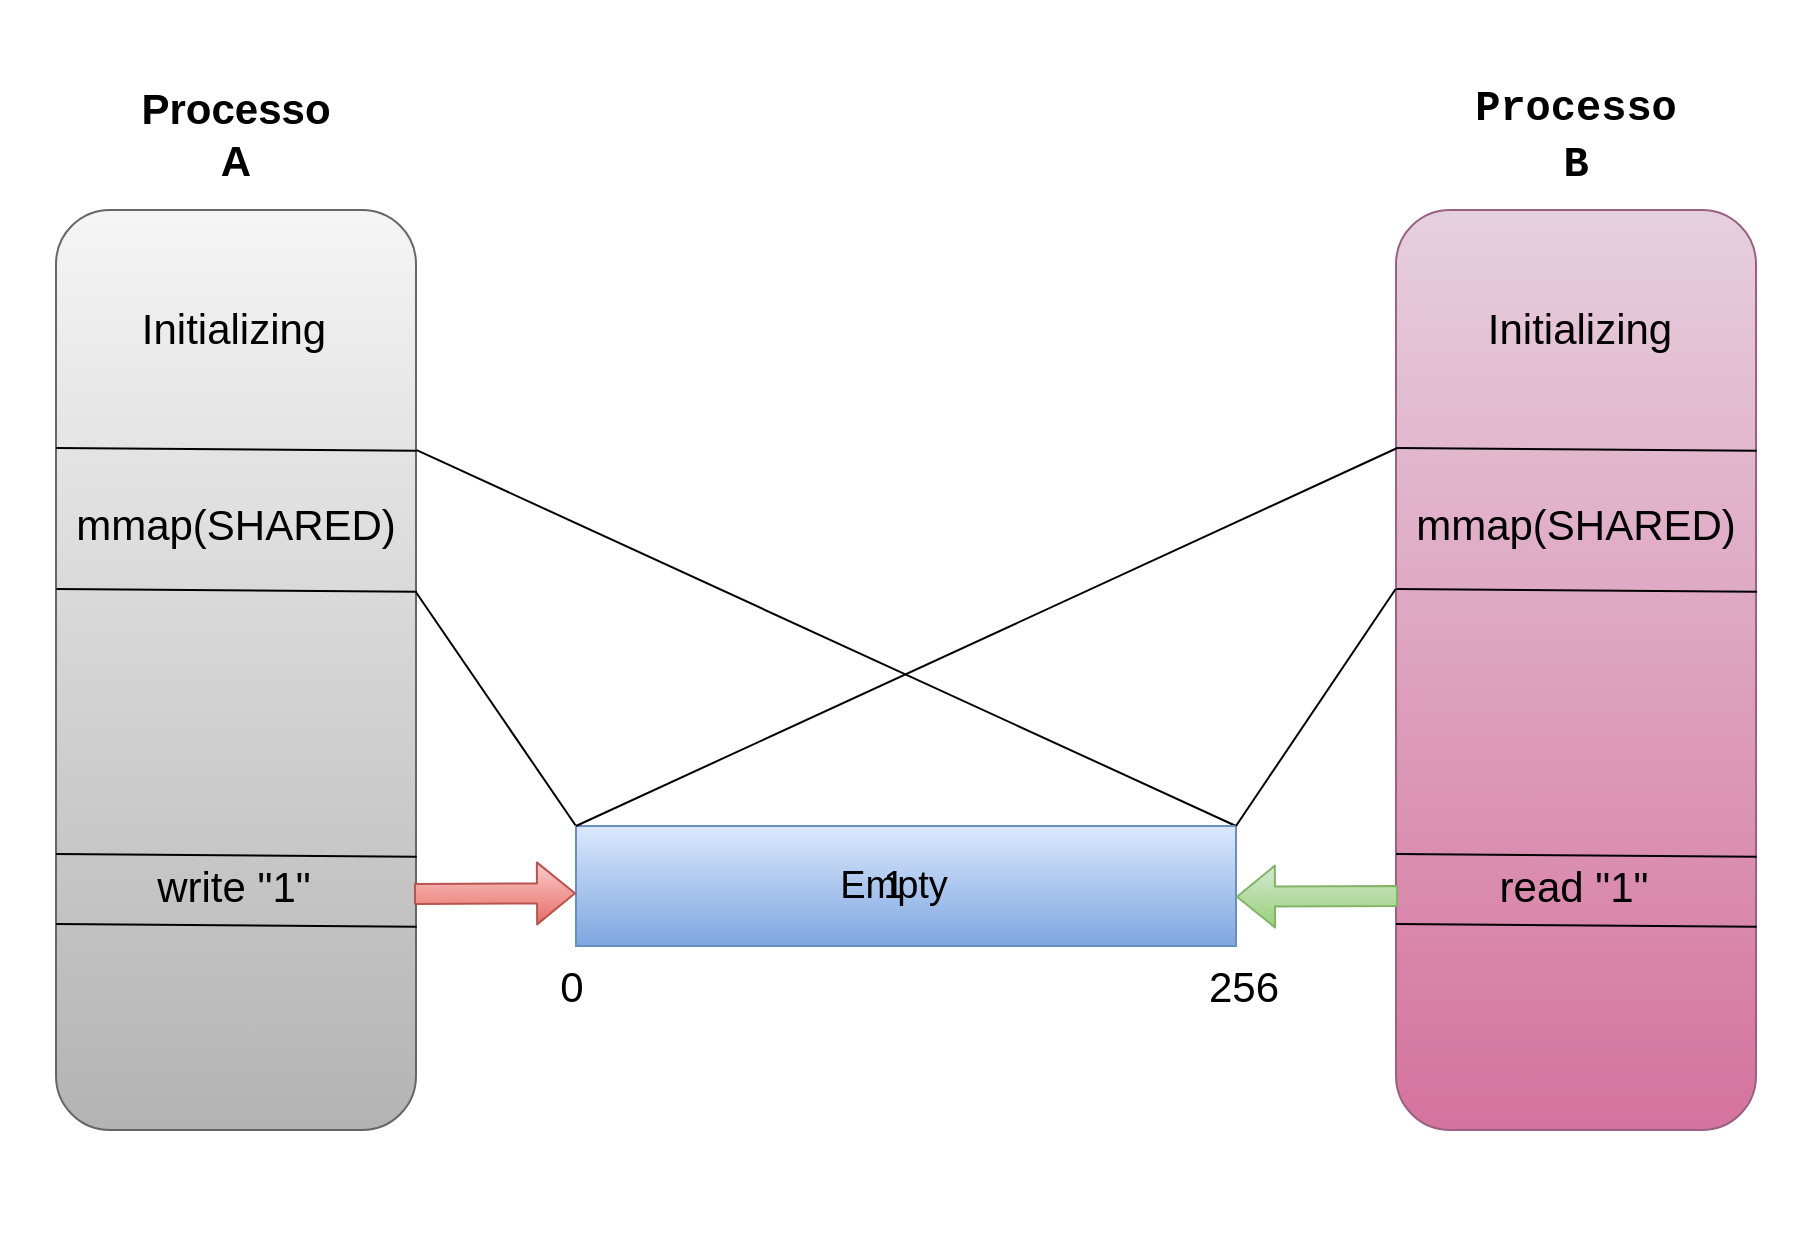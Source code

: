 <mxfile version="14.6.1" type="device"><diagram id="QEYXztP8W3HTB2axsjrk" name="Page-1"><mxGraphModel dx="1185" dy="660" grid="1" gridSize="7" guides="1" tooltips="1" connect="1" arrows="1" fold="1" page="1" pageScale="1" pageWidth="1100" pageHeight="850" math="0" shadow="0"><root><UserObject label="" animation="show yFC99dFlZvuHwCUpiKbu-319 fade&#10;show yFC99dFlZvuHwCUpiKbu-321 fade &#10;show yFC99dFlZvuHwCUpiKbu-327 fade&#10;show yFC99dFlZvuHwCUpiKbu-326 fade&#10;show yFC99dFlZvuHwCUpiKbu-320 fade&#10;wait 700&#10;show yFC99dFlZvuHwCUpiKbu-333 fade&#10;wait 700&#10;show yFC99dFlZvuHwCUpiKbu-323 fade&#10;show yFC99dFlZvuHwCUpiKbu-335 fade&#10;show yFC99dFlZvuHwCUpiKbu-322 fade&#10;show yFC99dFlZvuHwCUpiKbu-334 fade&#10;wait 700&#10;show yFC99dFlZvuHwCUpiKbu-336 fade&#10;show yFC99dFlZvuHwCUpiKbu-337 fade&#10;wait 700&#10;show yFC99dFlZvuHwCUpiKbu-340 fade&#10;show yFC99dFlZvuHwCUpiKbu-348 fade&#10;show yFC99dFlZvuHwCUpiKbu-338 fade&#10;show yFC99dFlZvuHwCUpiKbu-339 fade&#10;wait 700&#10;show yFC99dFlZvuHwCUpiKbu-329 fade&#10;show yFC99dFlZvuHwCUpiKbu-341 fade&#10;show yFC99dFlZvuHwCUpiKbu-328 fade&#10;wait 700&#10;show yFC99dFlZvuHwCUpiKbu-342 fade&#10;show yFC99dFlZvuHwCUpiKbu-343 fade&#10;wait 700&#10;show yFC99dFlZvuHwCUpiKbu-324 fade&#10;show yFC99dFlZvuHwCUpiKbu-344 fade&#10;show yFC99dFlZvuHwCUpiKbu-325 fade&#10;wait 700&#10;show yFC99dFlZvuHwCUpiKbu-345 fade&#10;wait 700&#10;hide yFC99dFlZvuHwCUpiKbu-348 fade&#10;show yFC99dFlZvuHwCUpiKbu-349 fade&#10;wait 700&#10;show yFC99dFlZvuHwCUpiKbu-330 fade&#10;show yFC99dFlZvuHwCUpiKbu-346 fade&#10;show yFC99dFlZvuHwCUpiKbu-331 fade&#10;wait 700&#10;show yFC99dFlZvuHwCUpiKbu-347 fade&#10;wait 4000" id="0"><mxCell/></UserObject><mxCell id="yFC99dFlZvuHwCUpiKbu-318" parent="0"/><mxCell id="yFC99dFlZvuHwCUpiKbu-319" value="" style="shape=image;imageAspect=0;aspect=fixed;verticalLabelPosition=bottom;verticalAlign=top;rounded=0;fontSize=19;image=https://img.freepik.com/vetores-gratis/fundo-abstrato-azul-formas-geometricas_1035-17545.jpg?size=626&amp;ext=jpg;" vertex="1" parent="yFC99dFlZvuHwCUpiKbu-318"><mxGeometry x="147" y="581" width="908.52" height="616.75" as="geometry"/></mxCell><mxCell id="yFC99dFlZvuHwCUpiKbu-320" value="" style="rounded=1;whiteSpace=wrap;html=1;gradientColor=#b3b3b3;fillColor=#f5f5f5;strokeColor=#666666;" vertex="1" parent="yFC99dFlZvuHwCUpiKbu-318"><mxGeometry x="175" y="686" width="180" height="460" as="geometry"/></mxCell><object label="Processo A" id="yFC99dFlZvuHwCUpiKbu-321"><mxCell style="text;html=1;strokeColor=none;fillColor=none;align=center;verticalAlign=middle;whiteSpace=wrap;rounded=0;fontStyle=1;fontSize=21;" vertex="1" parent="yFC99dFlZvuHwCUpiKbu-318"><mxGeometry x="225" y="623" width="80" height="50" as="geometry"/></mxCell></object><mxCell id="yFC99dFlZvuHwCUpiKbu-322" value="" style="endArrow=none;html=1;fontSize=21;entryX=1.003;entryY=0.415;entryDx=0;entryDy=0;entryPerimeter=0;exitX=0.001;exitY=0.412;exitDx=0;exitDy=0;exitPerimeter=0;" edge="1" parent="yFC99dFlZvuHwCUpiKbu-318" source="yFC99dFlZvuHwCUpiKbu-320" target="yFC99dFlZvuHwCUpiKbu-320"><mxGeometry width="50" height="50" relative="1" as="geometry"><mxPoint x="175" y="911" as="sourcePoint"/><mxPoint x="348" y="912" as="targetPoint"/></mxGeometry></mxCell><mxCell id="yFC99dFlZvuHwCUpiKbu-323" value="" style="endArrow=none;html=1;fontSize=21;entryX=1.003;entryY=0.415;entryDx=0;entryDy=0;entryPerimeter=0;exitX=0.001;exitY=0.412;exitDx=0;exitDy=0;exitPerimeter=0;" edge="1" parent="yFC99dFlZvuHwCUpiKbu-318"><mxGeometry width="50" height="50" relative="1" as="geometry"><mxPoint x="175" y="805" as="sourcePoint"/><mxPoint x="355.36" y="806.38" as="targetPoint"/></mxGeometry></mxCell><mxCell id="yFC99dFlZvuHwCUpiKbu-324" value="" style="endArrow=none;html=1;fontSize=21;entryX=1.003;entryY=0.415;entryDx=0;entryDy=0;entryPerimeter=0;exitX=0.001;exitY=0.412;exitDx=0;exitDy=0;exitPerimeter=0;" edge="1" parent="yFC99dFlZvuHwCUpiKbu-318"><mxGeometry width="50" height="50" relative="1" as="geometry"><mxPoint x="175" y="1008" as="sourcePoint"/><mxPoint x="355.36" y="1009.38" as="targetPoint"/></mxGeometry></mxCell><mxCell id="yFC99dFlZvuHwCUpiKbu-325" value="" style="endArrow=none;html=1;fontSize=21;entryX=1.003;entryY=0.415;entryDx=0;entryDy=0;entryPerimeter=0;exitX=0.001;exitY=0.412;exitDx=0;exitDy=0;exitPerimeter=0;" edge="1" parent="yFC99dFlZvuHwCUpiKbu-318"><mxGeometry width="50" height="50" relative="1" as="geometry"><mxPoint x="175" y="1043" as="sourcePoint"/><mxPoint x="355.36" y="1044.38" as="targetPoint"/></mxGeometry></mxCell><mxCell id="yFC99dFlZvuHwCUpiKbu-326" value="" style="rounded=1;whiteSpace=wrap;html=1;gradientColor=#d5739d;fillColor=#e6d0de;strokeColor=#996185;" vertex="1" parent="yFC99dFlZvuHwCUpiKbu-318"><mxGeometry x="845" y="686" width="180" height="460" as="geometry"/></mxCell><mxCell id="yFC99dFlZvuHwCUpiKbu-327" value="&lt;p&gt;&lt;font face=&quot;Courier New&quot;&gt;Processo B&lt;/font&gt;&lt;/p&gt;" style="text;html=1;strokeColor=none;fillColor=none;align=center;verticalAlign=middle;whiteSpace=wrap;rounded=0;fontStyle=1;fontSize=21;" vertex="1" parent="yFC99dFlZvuHwCUpiKbu-318"><mxGeometry x="895" y="623" width="80" height="50" as="geometry"/></mxCell><mxCell id="yFC99dFlZvuHwCUpiKbu-328" value="" style="endArrow=none;html=1;fontSize=21;entryX=1.003;entryY=0.415;entryDx=0;entryDy=0;entryPerimeter=0;exitX=0.001;exitY=0.412;exitDx=0;exitDy=0;exitPerimeter=0;" edge="1" parent="yFC99dFlZvuHwCUpiKbu-318" source="yFC99dFlZvuHwCUpiKbu-326" target="yFC99dFlZvuHwCUpiKbu-326"><mxGeometry width="50" height="50" relative="1" as="geometry"><mxPoint x="845" y="911" as="sourcePoint"/><mxPoint x="1018" y="912" as="targetPoint"/></mxGeometry></mxCell><mxCell id="yFC99dFlZvuHwCUpiKbu-329" value="" style="endArrow=none;html=1;fontSize=21;entryX=1.003;entryY=0.415;entryDx=0;entryDy=0;entryPerimeter=0;exitX=0.001;exitY=0.412;exitDx=0;exitDy=0;exitPerimeter=0;" edge="1" parent="yFC99dFlZvuHwCUpiKbu-318"><mxGeometry width="50" height="50" relative="1" as="geometry"><mxPoint x="845" y="805" as="sourcePoint"/><mxPoint x="1025.36" y="806.38" as="targetPoint"/></mxGeometry></mxCell><mxCell id="yFC99dFlZvuHwCUpiKbu-330" value="" style="endArrow=none;html=1;fontSize=21;entryX=1.003;entryY=0.415;entryDx=0;entryDy=0;entryPerimeter=0;exitX=0.001;exitY=0.412;exitDx=0;exitDy=0;exitPerimeter=0;" edge="1" parent="yFC99dFlZvuHwCUpiKbu-318"><mxGeometry width="50" height="50" relative="1" as="geometry"><mxPoint x="845" y="1008" as="sourcePoint"/><mxPoint x="1025.36" y="1009.38" as="targetPoint"/></mxGeometry></mxCell><mxCell id="yFC99dFlZvuHwCUpiKbu-331" value="" style="endArrow=none;html=1;fontSize=21;entryX=1.003;entryY=0.415;entryDx=0;entryDy=0;entryPerimeter=0;exitX=0.001;exitY=0.412;exitDx=0;exitDy=0;exitPerimeter=0;" edge="1" parent="yFC99dFlZvuHwCUpiKbu-318"><mxGeometry width="50" height="50" relative="1" as="geometry"><mxPoint x="845" y="1043" as="sourcePoint"/><mxPoint x="1025.36" y="1044.38" as="targetPoint"/></mxGeometry></mxCell><mxCell id="yFC99dFlZvuHwCUpiKbu-332" value="Text" style="text;html=1;strokeColor=none;fillColor=none;align=center;verticalAlign=middle;whiteSpace=wrap;rounded=0;fontSize=19;" vertex="1" parent="yFC99dFlZvuHwCUpiKbu-318"><mxGeometry x="574" y="1015" width="40" height="20" as="geometry"/></mxCell><mxCell id="yFC99dFlZvuHwCUpiKbu-333" value="Initializing" style="text;html=1;strokeColor=none;fillColor=none;align=center;verticalAlign=middle;whiteSpace=wrap;rounded=0;fontSize=21;" vertex="1" parent="yFC99dFlZvuHwCUpiKbu-318"><mxGeometry x="244" y="735" width="40" height="20" as="geometry"/></mxCell><mxCell id="yFC99dFlZvuHwCUpiKbu-334" value="Initializing" style="text;html=1;strokeColor=none;fillColor=none;align=center;verticalAlign=middle;whiteSpace=wrap;rounded=0;fontSize=21;" vertex="1" parent="yFC99dFlZvuHwCUpiKbu-318"><mxGeometry x="917" y="735" width="40" height="20" as="geometry"/></mxCell><mxCell id="yFC99dFlZvuHwCUpiKbu-335" value="mmap(SHARED)" style="text;html=1;strokeColor=none;fillColor=none;align=center;verticalAlign=middle;whiteSpace=wrap;rounded=0;fontSize=21;" vertex="1" parent="yFC99dFlZvuHwCUpiKbu-318"><mxGeometry x="245" y="833" width="40" height="20" as="geometry"/></mxCell><mxCell id="yFC99dFlZvuHwCUpiKbu-336" value="" style="endArrow=none;html=1;fontSize=21;exitX=1.002;exitY=0.261;exitDx=0;exitDy=0;exitPerimeter=0;entryX=1;entryY=0;entryDx=0;entryDy=0;" edge="1" parent="yFC99dFlZvuHwCUpiKbu-318" target="yFC99dFlZvuHwCUpiKbu-340"><mxGeometry width="50" height="50" relative="1" as="geometry"><mxPoint x="355.36" y="806.06" as="sourcePoint"/><mxPoint x="440" y="777" as="targetPoint"/></mxGeometry></mxCell><mxCell id="yFC99dFlZvuHwCUpiKbu-337" value="" style="endArrow=none;html=1;fontSize=21;exitX=1.001;exitY=0.416;exitDx=0;exitDy=0;exitPerimeter=0;entryX=0;entryY=0;entryDx=0;entryDy=0;" edge="1" parent="yFC99dFlZvuHwCUpiKbu-318" target="yFC99dFlZvuHwCUpiKbu-340"><mxGeometry width="50" height="50" relative="1" as="geometry"><mxPoint x="355.18" y="877.36" as="sourcePoint"/><mxPoint x="475" y="910" as="targetPoint"/></mxGeometry></mxCell><mxCell id="yFC99dFlZvuHwCUpiKbu-338" value="0" style="text;html=1;strokeColor=none;fillColor=none;align=center;verticalAlign=middle;whiteSpace=wrap;rounded=0;fontSize=21;" vertex="1" parent="yFC99dFlZvuHwCUpiKbu-318"><mxGeometry x="413" y="1064" width="40" height="20" as="geometry"/></mxCell><mxCell id="yFC99dFlZvuHwCUpiKbu-339" value="256" style="text;html=1;strokeColor=none;fillColor=none;align=center;verticalAlign=middle;whiteSpace=wrap;rounded=0;fontSize=21;" vertex="1" parent="yFC99dFlZvuHwCUpiKbu-318"><mxGeometry x="749" y="1064" width="40" height="20" as="geometry"/></mxCell><mxCell id="yFC99dFlZvuHwCUpiKbu-340" value="" style="rounded=0;whiteSpace=wrap;html=1;gradientColor=#7ea6e0;fillColor=#dae8fc;strokeColor=#6c8ebf;fontSize=19;fontStyle=1" vertex="1" parent="yFC99dFlZvuHwCUpiKbu-318"><mxGeometry x="435" y="994" width="330" height="60" as="geometry"/></mxCell><mxCell id="yFC99dFlZvuHwCUpiKbu-341" value="mmap(SHARED)" style="text;html=1;strokeColor=none;fillColor=none;align=center;verticalAlign=middle;whiteSpace=wrap;rounded=0;fontSize=21;" vertex="1" parent="yFC99dFlZvuHwCUpiKbu-318"><mxGeometry x="915" y="833" width="40" height="20" as="geometry"/></mxCell><mxCell id="yFC99dFlZvuHwCUpiKbu-342" value="" style="endArrow=none;html=1;fontSize=19;entryX=0.002;entryY=0.259;entryDx=0;entryDy=0;entryPerimeter=0;exitX=0;exitY=0;exitDx=0;exitDy=0;" edge="1" parent="yFC99dFlZvuHwCUpiKbu-318"><mxGeometry width="50" height="50" relative="1" as="geometry"><mxPoint x="435" y="994" as="sourcePoint"/><mxPoint x="845.36" y="805.14" as="targetPoint"/></mxGeometry></mxCell><mxCell id="yFC99dFlZvuHwCUpiKbu-343" value="" style="endArrow=none;html=1;fontSize=19;entryX=-0.001;entryY=0.412;entryDx=0;entryDy=0;entryPerimeter=0;exitX=1;exitY=0;exitDx=0;exitDy=0;" edge="1" parent="yFC99dFlZvuHwCUpiKbu-318"><mxGeometry width="50" height="50" relative="1" as="geometry"><mxPoint x="765" y="994" as="sourcePoint"/><mxPoint x="844.82" y="875.52" as="targetPoint"/></mxGeometry></mxCell><mxCell id="yFC99dFlZvuHwCUpiKbu-344" value="write &quot;1&quot;" style="text;html=1;strokeColor=none;fillColor=none;align=center;verticalAlign=middle;whiteSpace=wrap;rounded=0;fontSize=21;" vertex="1" parent="yFC99dFlZvuHwCUpiKbu-318"><mxGeometry x="194" y="1014" width="140" height="20" as="geometry"/></mxCell><mxCell id="yFC99dFlZvuHwCUpiKbu-345" value="" style="shape=flexArrow;endArrow=classic;html=1;fontSize=21;entryX=0;entryY=0.56;entryDx=0;entryDy=0;entryPerimeter=0;gradientColor=#ea6b66;fillColor=#f8cecc;strokeColor=#b85450;" edge="1" parent="yFC99dFlZvuHwCUpiKbu-318"><mxGeometry width="50" height="50" relative="1" as="geometry"><mxPoint x="354" y="1028" as="sourcePoint"/><mxPoint x="435" y="1027.6" as="targetPoint"/></mxGeometry></mxCell><mxCell id="yFC99dFlZvuHwCUpiKbu-346" value="read &quot;1&quot;" style="text;html=1;strokeColor=none;fillColor=none;align=center;verticalAlign=middle;whiteSpace=wrap;rounded=0;fontSize=21;" vertex="1" parent="yFC99dFlZvuHwCUpiKbu-318"><mxGeometry x="864" y="1014" width="140" height="20" as="geometry"/></mxCell><mxCell id="yFC99dFlZvuHwCUpiKbu-347" value="" style="shape=flexArrow;endArrow=classic;html=1;fontSize=21;entryX=0;entryY=0.56;entryDx=0;entryDy=0;entryPerimeter=0;gradientColor=#97d077;fillColor=#d5e8d4;strokeColor=#82b366;" edge="1" parent="yFC99dFlZvuHwCUpiKbu-318"><mxGeometry width="50" height="50" relative="1" as="geometry"><mxPoint x="846" y="1029" as="sourcePoint"/><mxPoint x="765" y="1029.4" as="targetPoint"/></mxGeometry></mxCell><mxCell id="yFC99dFlZvuHwCUpiKbu-348" value="Empty" style="text;html=1;strokeColor=none;fillColor=none;align=center;verticalAlign=middle;whiteSpace=wrap;rounded=0;fontSize=19;" vertex="1" parent="yFC99dFlZvuHwCUpiKbu-318"><mxGeometry x="574" y="1014" width="40" height="20" as="geometry"/></mxCell><mxCell id="yFC99dFlZvuHwCUpiKbu-349" value="1" style="text;html=1;strokeColor=none;fillColor=none;align=center;verticalAlign=middle;whiteSpace=wrap;rounded=0;fontSize=19;" vertex="1" parent="yFC99dFlZvuHwCUpiKbu-318"><mxGeometry x="574" y="1014" width="40" height="20" as="geometry"/></mxCell></root></mxGraphModel></diagram></mxfile>
